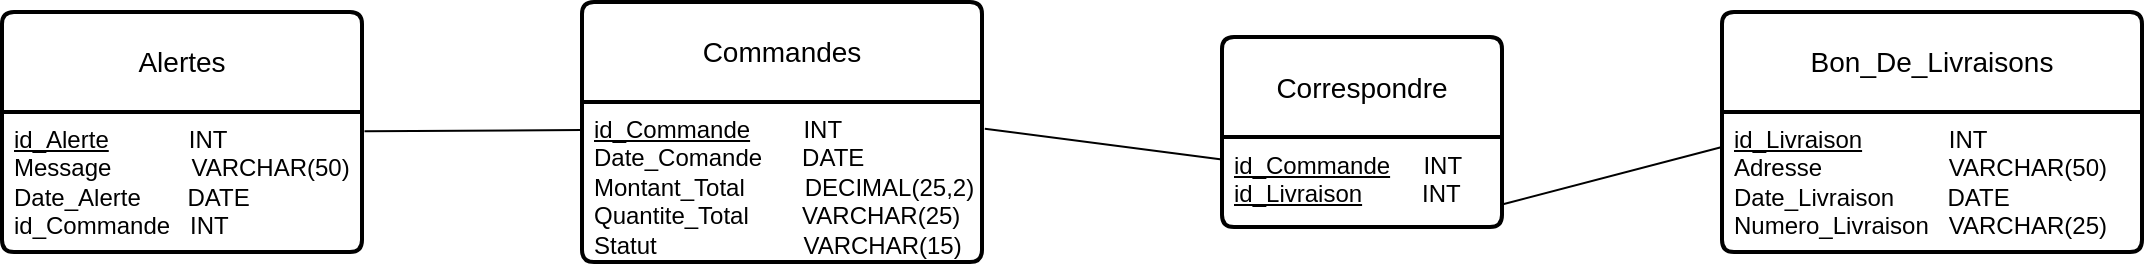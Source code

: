 <mxfile version="23.1.1" type="device">
  <diagram name="Page-1" id="OBpU4RdSvatVBAaSOLMV">
    <mxGraphModel dx="2074" dy="1098" grid="1" gridSize="10" guides="1" tooltips="1" connect="1" arrows="1" fold="1" page="1" pageScale="1" pageWidth="1654" pageHeight="1169" math="0" shadow="0">
      <root>
        <mxCell id="0" />
        <mxCell id="1" parent="0" />
        <mxCell id="csJ7Rke0Du6m9JC9TNU8-1" value="Commandes" style="swimlane;childLayout=stackLayout;horizontal=1;startSize=50;horizontalStack=0;rounded=1;fontSize=14;fontStyle=0;strokeWidth=2;resizeParent=0;resizeLast=1;shadow=0;dashed=0;align=center;arcSize=4;whiteSpace=wrap;html=1;" vertex="1" parent="1">
          <mxGeometry x="590" y="360" width="200" height="130" as="geometry" />
        </mxCell>
        <mxCell id="csJ7Rke0Du6m9JC9TNU8-2" value="&lt;u&gt;id_Commande&lt;/u&gt;&amp;nbsp; &amp;nbsp; &amp;nbsp; &amp;nbsp; INT&lt;br&gt;Date_Comande&amp;nbsp; &amp;nbsp; &amp;nbsp; DATE&lt;br&gt;Montant_Total&amp;nbsp; &amp;nbsp; &amp;nbsp; &amp;nbsp; &amp;nbsp;DECIMAL(25,2)&lt;br&gt;Quantite_Total&amp;nbsp; &amp;nbsp; &amp;nbsp; &amp;nbsp; VARCHAR(25)&amp;nbsp;&lt;br&gt;Statut&amp;nbsp; &amp;nbsp; &amp;nbsp; &amp;nbsp; &amp;nbsp; &amp;nbsp; &amp;nbsp; &amp;nbsp; &amp;nbsp; &amp;nbsp; &amp;nbsp; VARCHAR(15)" style="align=left;strokeColor=none;fillColor=none;spacingLeft=4;fontSize=12;verticalAlign=top;resizable=0;rotatable=0;part=1;html=1;" vertex="1" parent="csJ7Rke0Du6m9JC9TNU8-1">
          <mxGeometry y="50" width="200" height="80" as="geometry" />
        </mxCell>
        <mxCell id="csJ7Rke0Du6m9JC9TNU8-3" value="Alertes" style="swimlane;childLayout=stackLayout;horizontal=1;startSize=50;horizontalStack=0;rounded=1;fontSize=14;fontStyle=0;strokeWidth=2;resizeParent=0;resizeLast=1;shadow=0;dashed=0;align=center;arcSize=4;whiteSpace=wrap;html=1;" vertex="1" parent="1">
          <mxGeometry x="300" y="365" width="180" height="120" as="geometry" />
        </mxCell>
        <mxCell id="csJ7Rke0Du6m9JC9TNU8-4" value="&lt;u&gt;id_Alerte&lt;/u&gt;&amp;nbsp; &amp;nbsp; &amp;nbsp; &amp;nbsp; &amp;nbsp; &amp;nbsp; INT&lt;br&gt;Message&amp;nbsp; &amp;nbsp; &amp;nbsp; &amp;nbsp; &amp;nbsp; &amp;nbsp; VARCHAR(50)&lt;br&gt;Date_Alerte&amp;nbsp; &amp;nbsp; &amp;nbsp; &amp;nbsp;DATE&lt;br&gt;id_Commande&amp;nbsp; &amp;nbsp;INT" style="align=left;strokeColor=none;fillColor=none;spacingLeft=4;fontSize=12;verticalAlign=top;resizable=0;rotatable=0;part=1;html=1;" vertex="1" parent="csJ7Rke0Du6m9JC9TNU8-3">
          <mxGeometry y="50" width="180" height="70" as="geometry" />
        </mxCell>
        <mxCell id="csJ7Rke0Du6m9JC9TNU8-6" value="Correspondre" style="swimlane;childLayout=stackLayout;horizontal=1;startSize=50;horizontalStack=0;rounded=1;fontSize=14;fontStyle=0;strokeWidth=2;resizeParent=0;resizeLast=1;shadow=0;dashed=0;align=center;arcSize=4;whiteSpace=wrap;html=1;" vertex="1" parent="1">
          <mxGeometry x="910" y="377.5" width="140" height="95" as="geometry" />
        </mxCell>
        <mxCell id="csJ7Rke0Du6m9JC9TNU8-7" value="&lt;u&gt;id_Commande&lt;/u&gt;&amp;nbsp; &amp;nbsp; &amp;nbsp;INT&lt;br&gt;&lt;u&gt;id_Livraison&lt;/u&gt;&amp;nbsp; &amp;nbsp; &amp;nbsp; &amp;nbsp; &amp;nbsp;INT" style="align=left;strokeColor=none;fillColor=none;spacingLeft=4;fontSize=12;verticalAlign=top;resizable=0;rotatable=0;part=1;html=1;" vertex="1" parent="csJ7Rke0Du6m9JC9TNU8-6">
          <mxGeometry y="50" width="140" height="45" as="geometry" />
        </mxCell>
        <mxCell id="csJ7Rke0Du6m9JC9TNU8-9" value="Bon_De_Livraisons" style="swimlane;childLayout=stackLayout;horizontal=1;startSize=50;horizontalStack=0;rounded=1;fontSize=14;fontStyle=0;strokeWidth=2;resizeParent=0;resizeLast=1;shadow=0;dashed=0;align=center;arcSize=4;whiteSpace=wrap;html=1;" vertex="1" parent="1">
          <mxGeometry x="1160" y="365" width="210" height="120" as="geometry" />
        </mxCell>
        <mxCell id="csJ7Rke0Du6m9JC9TNU8-10" value="&lt;u&gt;id_Livraison&lt;/u&gt;&amp;nbsp; &amp;nbsp; &amp;nbsp; &amp;nbsp; &amp;nbsp; &amp;nbsp; &amp;nbsp;INT&lt;br&gt;Adresse&amp;nbsp; &amp;nbsp; &amp;nbsp; &amp;nbsp; &amp;nbsp; &amp;nbsp; &amp;nbsp; &amp;nbsp; &amp;nbsp; &amp;nbsp;VARCHAR(50)&lt;br&gt;Date_Livraison&amp;nbsp; &amp;nbsp; &amp;nbsp; &amp;nbsp; DATE&lt;br&gt;Numero_Livraison&amp;nbsp; &amp;nbsp;VARCHAR(25)" style="align=left;strokeColor=none;fillColor=none;spacingLeft=4;fontSize=12;verticalAlign=top;resizable=0;rotatable=0;part=1;html=1;" vertex="1" parent="csJ7Rke0Du6m9JC9TNU8-9">
          <mxGeometry y="50" width="210" height="70" as="geometry" />
        </mxCell>
        <mxCell id="csJ7Rke0Du6m9JC9TNU8-12" value="" style="endArrow=none;html=1;rounded=0;exitX=1;exitY=0.75;exitDx=0;exitDy=0;entryX=0;entryY=0.25;entryDx=0;entryDy=0;" edge="1" parent="1" source="csJ7Rke0Du6m9JC9TNU8-7" target="csJ7Rke0Du6m9JC9TNU8-10">
          <mxGeometry width="50" height="50" relative="1" as="geometry">
            <mxPoint x="800" y="590" as="sourcePoint" />
            <mxPoint x="850" y="540" as="targetPoint" />
          </mxGeometry>
        </mxCell>
        <mxCell id="csJ7Rke0Du6m9JC9TNU8-13" value="" style="endArrow=none;html=1;rounded=0;exitX=1.007;exitY=0.167;exitDx=0;exitDy=0;exitPerimeter=0;entryX=0;entryY=0.25;entryDx=0;entryDy=0;" edge="1" parent="1" source="csJ7Rke0Du6m9JC9TNU8-2" target="csJ7Rke0Du6m9JC9TNU8-7">
          <mxGeometry width="50" height="50" relative="1" as="geometry">
            <mxPoint x="800" y="590" as="sourcePoint" />
            <mxPoint x="850" y="540" as="targetPoint" />
          </mxGeometry>
        </mxCell>
        <mxCell id="csJ7Rke0Du6m9JC9TNU8-14" value="" style="endArrow=none;html=1;rounded=0;entryX=0;entryY=0.175;entryDx=0;entryDy=0;entryPerimeter=0;exitX=1.007;exitY=0.138;exitDx=0;exitDy=0;exitPerimeter=0;" edge="1" parent="1" source="csJ7Rke0Du6m9JC9TNU8-4" target="csJ7Rke0Du6m9JC9TNU8-2">
          <mxGeometry width="50" height="50" relative="1" as="geometry">
            <mxPoint x="480" y="430" as="sourcePoint" />
            <mxPoint x="590" y="420" as="targetPoint" />
          </mxGeometry>
        </mxCell>
      </root>
    </mxGraphModel>
  </diagram>
</mxfile>
